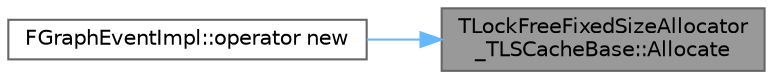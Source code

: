 digraph "TLockFreeFixedSizeAllocator_TLSCacheBase::Allocate"
{
 // INTERACTIVE_SVG=YES
 // LATEX_PDF_SIZE
  bgcolor="transparent";
  edge [fontname=Helvetica,fontsize=10,labelfontname=Helvetica,labelfontsize=10];
  node [fontname=Helvetica,fontsize=10,shape=box,height=0.2,width=0.4];
  rankdir="RL";
  Node1 [id="Node000001",label="TLockFreeFixedSizeAllocator\l_TLSCacheBase::Allocate",height=0.2,width=0.4,color="gray40", fillcolor="grey60", style="filled", fontcolor="black",tooltip="Allocates a memory block of size SIZE."];
  Node1 -> Node2 [id="edge1_Node000001_Node000002",dir="back",color="steelblue1",style="solid",tooltip=" "];
  Node2 [id="Node000002",label="FGraphEventImpl::operator new",height=0.2,width=0.4,color="grey40", fillcolor="white", style="filled",URL="$de/dcf/classFGraphEventImpl.html#a8d1cd1641668cac3eecc2aabc7d21730",tooltip=" "];
}
